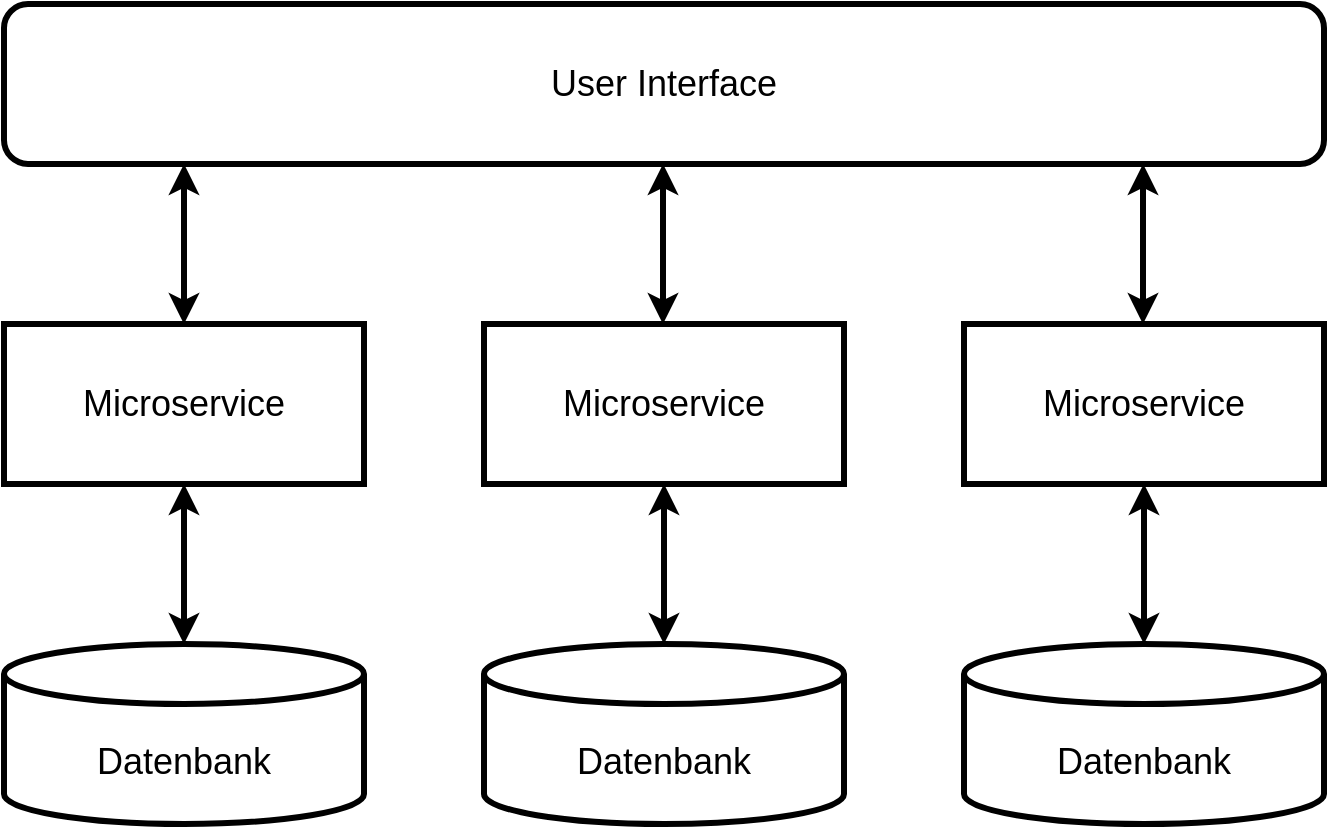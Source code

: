 <mxfile version="16.4.7" type="google"><diagram id="siC4t8jaAWi0raNCeSaw" name="Page-1"><mxGraphModel dx="2062" dy="705" grid="1" gridSize="10" guides="1" tooltips="1" connect="1" arrows="1" fold="1" page="1" pageScale="1" pageWidth="1169" pageHeight="827" math="0" shadow="0"><root><mxCell id="0"/><mxCell id="1" parent="0"/><mxCell id="o4ETrUGw6OxF46a9c0qw-1" value="&lt;br&gt;&lt;br&gt;&lt;font style=&quot;font-size: 18px&quot;&gt;Datenbank&lt;/font&gt;" style="strokeWidth=3;html=1;shape=mxgraph.flowchart.database;whiteSpace=wrap;" vertex="1" parent="1"><mxGeometry x="80" y="360" width="180" height="90" as="geometry"/></mxCell><mxCell id="o4ETrUGw6OxF46a9c0qw-2" value="&lt;font style=&quot;font-size: 18px&quot;&gt;Microservice&lt;/font&gt;" style="rounded=0;whiteSpace=wrap;html=1;strokeWidth=3;" vertex="1" parent="1"><mxGeometry x="80" y="200" width="180" height="80" as="geometry"/></mxCell><mxCell id="o4ETrUGw6OxF46a9c0qw-3" value="User Interface" style="rounded=1;whiteSpace=wrap;html=1;fontSize=18;strokeWidth=3;" vertex="1" parent="1"><mxGeometry x="80" y="40" width="660" height="80" as="geometry"/></mxCell><mxCell id="o4ETrUGw6OxF46a9c0qw-4" value="" style="endArrow=classic;startArrow=classic;html=1;rounded=0;fontSize=18;strokeWidth=3;entryX=0.5;entryY=0;entryDx=0;entryDy=0;" edge="1" parent="1" target="o4ETrUGw6OxF46a9c0qw-2"><mxGeometry width="50" height="50" relative="1" as="geometry"><mxPoint x="170" y="120" as="sourcePoint"/><mxPoint x="310" y="160" as="targetPoint"/></mxGeometry></mxCell><mxCell id="o4ETrUGw6OxF46a9c0qw-5" value="" style="endArrow=classic;startArrow=classic;html=1;rounded=0;fontSize=18;entryX=0.5;entryY=1;entryDx=0;entryDy=0;strokeWidth=3;" edge="1" parent="1" source="o4ETrUGw6OxF46a9c0qw-1" target="o4ETrUGw6OxF46a9c0qw-2"><mxGeometry width="50" height="50" relative="1" as="geometry"><mxPoint x="180" y="170" as="sourcePoint"/><mxPoint x="180" y="130" as="targetPoint"/></mxGeometry></mxCell><mxCell id="o4ETrUGw6OxF46a9c0qw-6" value="&lt;br&gt;&lt;br&gt;&lt;font style=&quot;font-size: 18px&quot;&gt;Datenbank&lt;/font&gt;" style="strokeWidth=3;html=1;shape=mxgraph.flowchart.database;whiteSpace=wrap;" vertex="1" parent="1"><mxGeometry x="320" y="360" width="180" height="90" as="geometry"/></mxCell><mxCell id="o4ETrUGw6OxF46a9c0qw-7" value="&lt;font style=&quot;font-size: 18px&quot;&gt;Microservice&lt;/font&gt;" style="rounded=0;whiteSpace=wrap;html=1;strokeWidth=3;" vertex="1" parent="1"><mxGeometry x="320" y="200" width="180" height="80" as="geometry"/></mxCell><mxCell id="o4ETrUGw6OxF46a9c0qw-8" value="" style="endArrow=classic;startArrow=classic;html=1;rounded=0;fontSize=18;entryX=0.5;entryY=1;entryDx=0;entryDy=0;strokeWidth=3;" edge="1" parent="1" source="o4ETrUGw6OxF46a9c0qw-6" target="o4ETrUGw6OxF46a9c0qw-7"><mxGeometry width="50" height="50" relative="1" as="geometry"><mxPoint x="420" y="170" as="sourcePoint"/><mxPoint x="420" y="130" as="targetPoint"/></mxGeometry></mxCell><mxCell id="o4ETrUGw6OxF46a9c0qw-9" value="&lt;br&gt;&lt;br&gt;&lt;font style=&quot;font-size: 18px&quot;&gt;Datenbank&lt;/font&gt;" style="strokeWidth=3;html=1;shape=mxgraph.flowchart.database;whiteSpace=wrap;" vertex="1" parent="1"><mxGeometry x="560" y="360" width="180" height="90" as="geometry"/></mxCell><mxCell id="o4ETrUGw6OxF46a9c0qw-10" value="&lt;font style=&quot;font-size: 18px&quot;&gt;Microservice&lt;/font&gt;" style="rounded=0;whiteSpace=wrap;html=1;strokeWidth=3;" vertex="1" parent="1"><mxGeometry x="560" y="200" width="180" height="80" as="geometry"/></mxCell><mxCell id="o4ETrUGw6OxF46a9c0qw-11" value="" style="endArrow=classic;startArrow=classic;html=1;rounded=0;fontSize=18;entryX=0.5;entryY=1;entryDx=0;entryDy=0;strokeWidth=3;" edge="1" parent="1" source="o4ETrUGw6OxF46a9c0qw-9" target="o4ETrUGw6OxF46a9c0qw-10"><mxGeometry width="50" height="50" relative="1" as="geometry"><mxPoint x="660" y="170" as="sourcePoint"/><mxPoint x="660" y="130" as="targetPoint"/></mxGeometry></mxCell><mxCell id="o4ETrUGw6OxF46a9c0qw-12" value="" style="endArrow=classic;startArrow=classic;html=1;rounded=0;fontSize=18;strokeWidth=3;entryX=0.5;entryY=0;entryDx=0;entryDy=0;" edge="1" parent="1"><mxGeometry width="50" height="50" relative="1" as="geometry"><mxPoint x="409.5" y="120" as="sourcePoint"/><mxPoint x="409.5" y="200" as="targetPoint"/></mxGeometry></mxCell><mxCell id="o4ETrUGw6OxF46a9c0qw-13" value="" style="endArrow=classic;startArrow=classic;html=1;rounded=0;fontSize=18;strokeWidth=3;entryX=0.5;entryY=0;entryDx=0;entryDy=0;" edge="1" parent="1"><mxGeometry width="50" height="50" relative="1" as="geometry"><mxPoint x="649.5" y="120" as="sourcePoint"/><mxPoint x="649.5" y="200" as="targetPoint"/></mxGeometry></mxCell></root></mxGraphModel></diagram></mxfile>